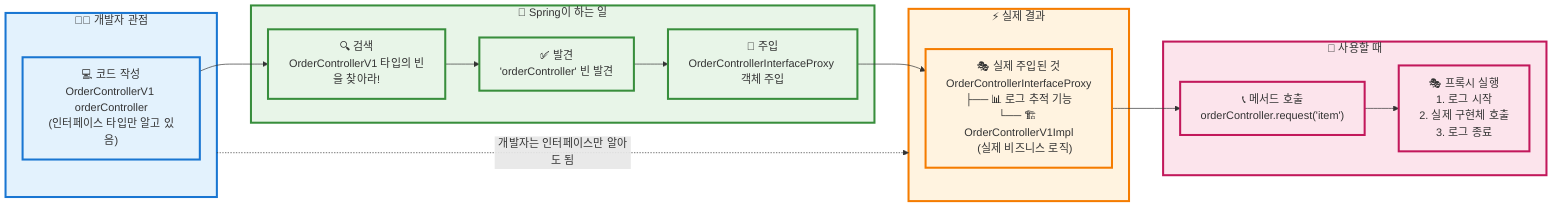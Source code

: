 graph LR
    subgraph Developer["👨‍💻 개발자 관점"]
        DevCode["💻 코드 작성<br/>OrderControllerV1 orderController<br/>(인터페이스 타입만 알고 있음)"]
    end
    
    subgraph Spring["🤖 Spring이 하는 일"]
        Search["🔍 검색<br/>OrderControllerV1 타입의 빈을 찾아라!"]
        Find["✅ 발견<br/>'orderController' 빈 발견"]
        Inject["💉 주입<br/>OrderControllerInterfaceProxy 객체 주입"]
    end
    
    subgraph Reality["⚡ 실제 결과"]
        RealObject["🎭 실제 주입된 것<br/>OrderControllerInterfaceProxy<br/>├── 📊 로그 추적 기능<br/>└── 🏗️ OrderControllerV1Impl<br/>    (실제 비즈니스 로직)"]
    end
    
    subgraph Usage["🎯 사용할 때"]
        Call["📞 메서드 호출<br/>orderController.request('item')"]
        Proxy["🎭 프록시 실행<br/>1. 로그 시작<br/>2. 실제 구현체 호출<br/>3. 로그 종료"]
    end
    
    DevCode --> Search
    Search --> Find
    Find --> Inject
    Inject --> RealObject
    RealObject --> Call
    Call --> Proxy
    
    %% 큰 화살표로 핵심 포인트 강조
    Developer -.->|"개발자는 인터페이스만 알아도 됨"| Reality
    
    %% 스타일링
    classDef dev fill:#e3f2fd,stroke:#1976d2,stroke-width:3px
    classDef spring fill:#e8f5e8,stroke:#388e3c,stroke-width:3px
    classDef reality fill:#fff3e0,stroke:#f57c00,stroke-width:3px
    classDef usage fill:#fce4ec,stroke:#c2185b,stroke-width:3px
    
    class Developer,DevCode dev
    class Spring,Search,Find,Inject spring
    class Reality,RealObject reality
    class Usage,Call,Proxy usage